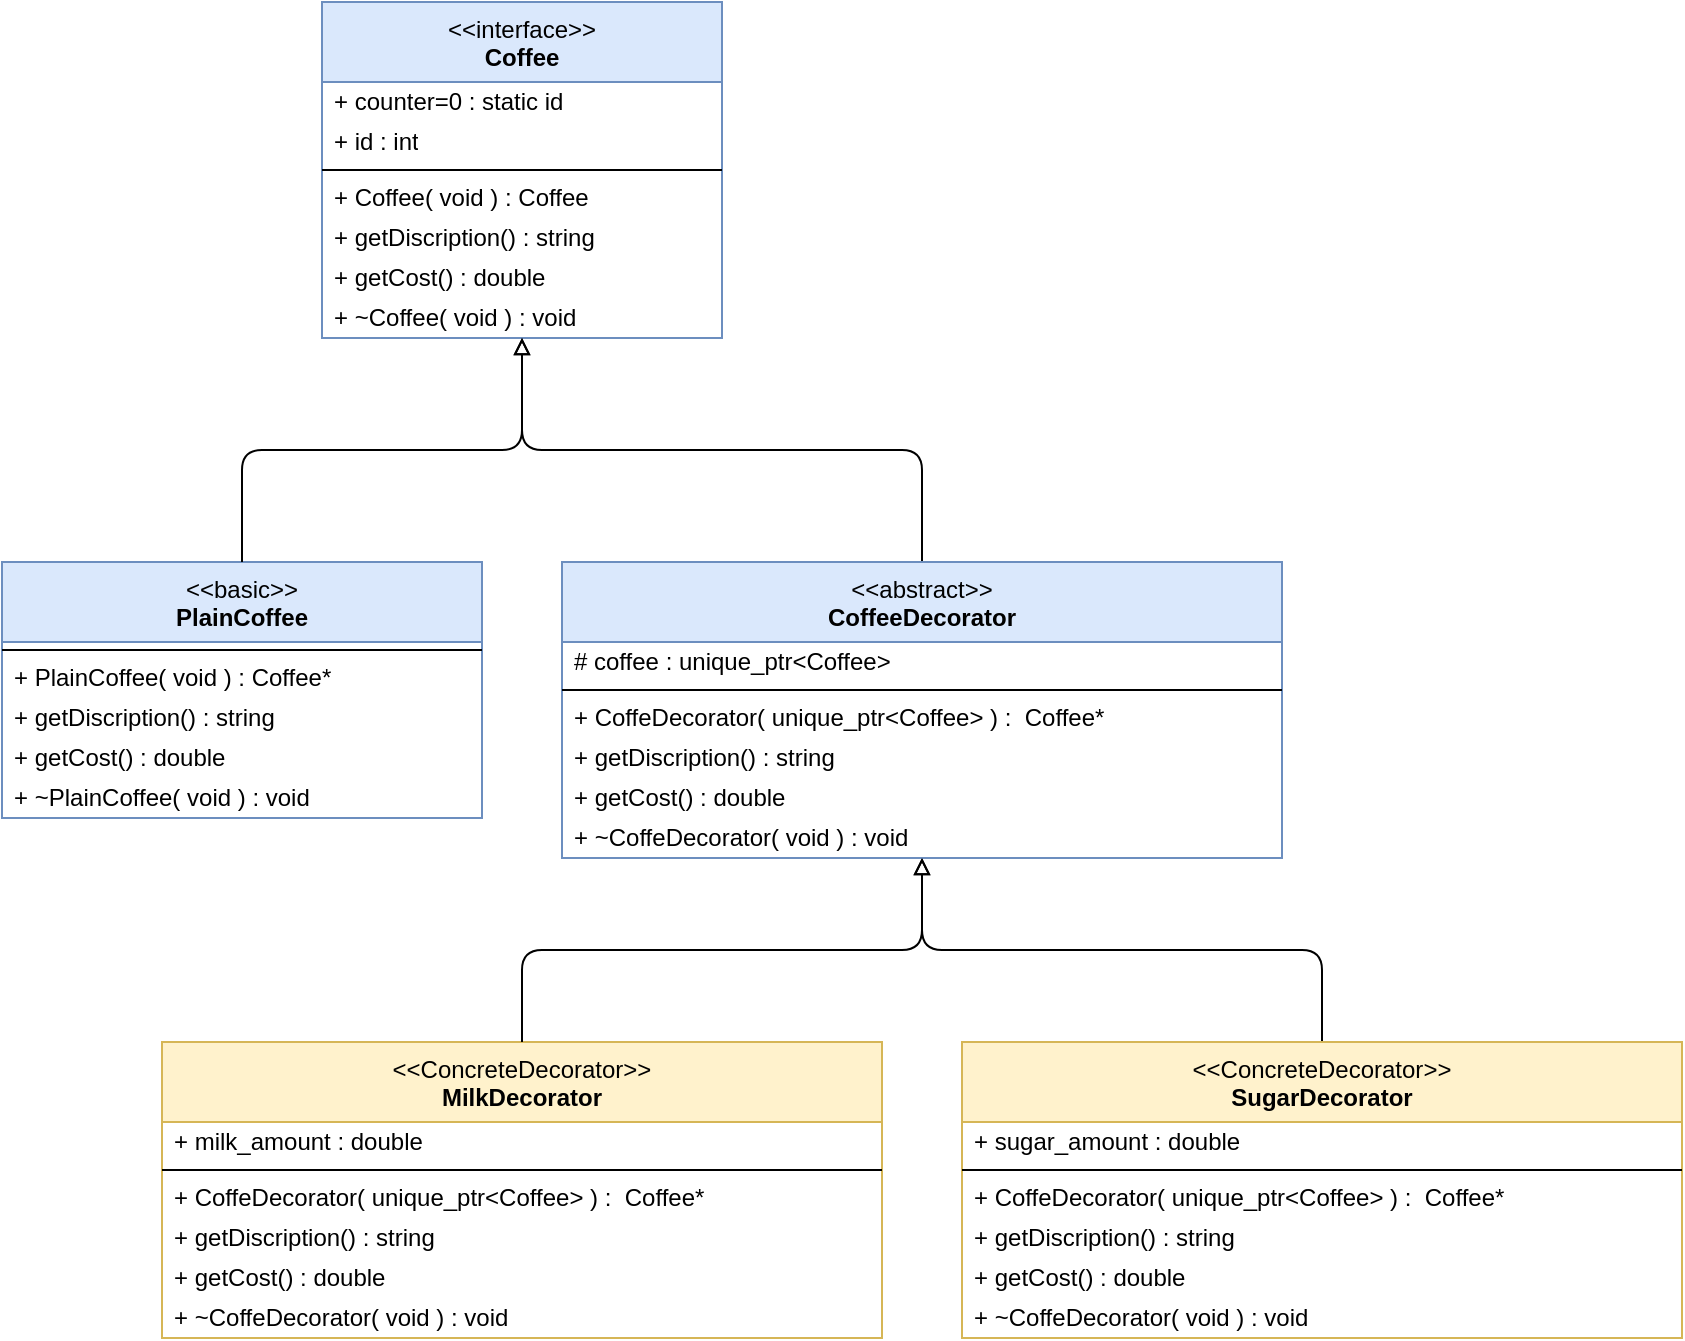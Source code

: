 <mxfile>
    <diagram id="fy5MCX9s85HruKOtmUZA" name="class-diagram">
        <mxGraphModel dx="878" dy="429" grid="1" gridSize="10" guides="1" tooltips="1" connect="1" arrows="1" fold="1" page="1" pageScale="1" pageWidth="827" pageHeight="1169" math="0" shadow="0">
            <root>
                <mxCell id="0"/>
                <mxCell id="1" parent="0"/>
                <mxCell id="14" value="&amp;lt;&amp;lt;interface&amp;gt;&amp;gt;&lt;br&gt;&lt;b&gt;Coffee&lt;/b&gt;" style="swimlane;fontStyle=0;align=center;verticalAlign=top;childLayout=stackLayout;horizontal=1;startSize=40;horizontalStack=0;resizeParent=1;resizeParentMax=0;resizeLast=0;collapsible=0;marginBottom=0;html=1;whiteSpace=wrap;movable=1;resizable=1;rotatable=1;deletable=1;editable=1;locked=0;connectable=1;fillColor=#dae8fc;strokeColor=#6c8ebf;" parent="1" vertex="1">
                    <mxGeometry x="200" y="40" width="200" height="168" as="geometry"/>
                </mxCell>
                <mxCell id="66" value="+ counter=0 : static id" style="text;html=1;strokeColor=none;fillColor=none;align=left;verticalAlign=middle;spacingLeft=4;spacingRight=4;overflow=hidden;rotatable=0;points=[[0,0.5],[1,0.5]];portConstraint=eastwest;whiteSpace=wrap;" parent="14" vertex="1">
                    <mxGeometry y="40" width="200" height="20" as="geometry"/>
                </mxCell>
                <mxCell id="67" value="+ id : int" style="text;html=1;strokeColor=none;fillColor=none;align=left;verticalAlign=middle;spacingLeft=4;spacingRight=4;overflow=hidden;rotatable=0;points=[[0,0.5],[1,0.5]];portConstraint=eastwest;whiteSpace=wrap;" parent="14" vertex="1">
                    <mxGeometry y="60" width="200" height="20" as="geometry"/>
                </mxCell>
                <mxCell id="19" value="" style="line;strokeWidth=1;fillColor=none;align=left;verticalAlign=middle;spacingTop=-1;spacingLeft=3;spacingRight=3;rotatable=0;labelPosition=right;points=[];portConstraint=eastwest;" parent="14" vertex="1">
                    <mxGeometry y="80" width="200" height="8" as="geometry"/>
                </mxCell>
                <mxCell id="68" value="+ Coffee( void ) : Coffee" style="text;html=1;strokeColor=none;fillColor=none;align=left;verticalAlign=middle;spacingLeft=4;spacingRight=4;overflow=hidden;rotatable=0;points=[[0,0.5],[1,0.5]];portConstraint=eastwest;whiteSpace=wrap;" parent="14" vertex="1">
                    <mxGeometry y="88" width="200" height="20" as="geometry"/>
                </mxCell>
                <mxCell id="21" value="+ getDiscription() : string" style="text;html=1;strokeColor=none;fillColor=none;align=left;verticalAlign=middle;spacingLeft=4;spacingRight=4;overflow=hidden;rotatable=0;points=[[0,0.5],[1,0.5]];portConstraint=eastwest;whiteSpace=wrap;" parent="14" vertex="1">
                    <mxGeometry y="108" width="200" height="20" as="geometry"/>
                </mxCell>
                <mxCell id="22" value="+ getCost() : double" style="text;html=1;strokeColor=none;fillColor=none;align=left;verticalAlign=middle;spacingLeft=4;spacingRight=4;overflow=hidden;rotatable=0;points=[[0,0.5],[1,0.5]];portConstraint=eastwest;whiteSpace=wrap;" parent="14" vertex="1">
                    <mxGeometry y="128" width="200" height="20" as="geometry"/>
                </mxCell>
                <mxCell id="70" value="+ ~Coffee( void ) : void" style="text;html=1;strokeColor=none;fillColor=none;align=left;verticalAlign=middle;spacingLeft=4;spacingRight=4;overflow=hidden;rotatable=0;points=[[0,0.5],[1,0.5]];portConstraint=eastwest;whiteSpace=wrap;" parent="14" vertex="1">
                    <mxGeometry y="148" width="200" height="20" as="geometry"/>
                </mxCell>
                <mxCell id="23" value="&amp;lt;&amp;lt;basic&amp;gt;&amp;gt;&lt;br&gt;&lt;b&gt;PlainCoffee&lt;/b&gt;" style="swimlane;fontStyle=0;align=center;verticalAlign=top;childLayout=stackLayout;horizontal=1;startSize=40;horizontalStack=0;resizeParent=1;resizeParentMax=0;resizeLast=0;collapsible=0;marginBottom=0;html=1;whiteSpace=wrap;fillColor=#dae8fc;strokeColor=#6c8ebf;" parent="1" vertex="1">
                    <mxGeometry x="40" y="320" width="240" height="128" as="geometry"/>
                </mxCell>
                <mxCell id="28" value="" style="line;strokeWidth=1;fillColor=none;align=left;verticalAlign=middle;spacingTop=-1;spacingLeft=3;spacingRight=3;rotatable=0;labelPosition=right;points=[];portConstraint=eastwest;" parent="23" vertex="1">
                    <mxGeometry y="40" width="240" height="8" as="geometry"/>
                </mxCell>
                <mxCell id="71" value="+ PlainCoffee( void ) :&amp;nbsp;Coffee*" style="text;html=1;strokeColor=none;fillColor=none;align=left;verticalAlign=middle;spacingLeft=4;spacingRight=4;overflow=hidden;rotatable=0;points=[[0,0.5],[1,0.5]];portConstraint=eastwest;whiteSpace=wrap;" parent="23" vertex="1">
                    <mxGeometry y="48" width="240" height="20" as="geometry"/>
                </mxCell>
                <mxCell id="30" value="+ getDiscription() : string" style="text;html=1;strokeColor=none;fillColor=none;align=left;verticalAlign=middle;spacingLeft=4;spacingRight=4;overflow=hidden;rotatable=0;points=[[0,0.5],[1,0.5]];portConstraint=eastwest;whiteSpace=wrap;" parent="23" vertex="1">
                    <mxGeometry y="68" width="240" height="20" as="geometry"/>
                </mxCell>
                <mxCell id="64" value="+ getCost() : double" style="text;html=1;strokeColor=none;fillColor=none;align=left;verticalAlign=middle;spacingLeft=4;spacingRight=4;overflow=hidden;rotatable=0;points=[[0,0.5],[1,0.5]];portConstraint=eastwest;whiteSpace=wrap;" parent="23" vertex="1">
                    <mxGeometry y="88" width="240" height="20" as="geometry"/>
                </mxCell>
                <mxCell id="72" value="+ ~&lt;span style=&quot;color: rgb(0, 0, 0);&quot;&gt;Plain&lt;/span&gt;Coffee( void ) : void" style="text;html=1;strokeColor=none;fillColor=none;align=left;verticalAlign=middle;spacingLeft=4;spacingRight=4;overflow=hidden;rotatable=0;points=[[0,0.5],[1,0.5]];portConstraint=eastwest;whiteSpace=wrap;" parent="23" vertex="1">
                    <mxGeometry y="108" width="240" height="20" as="geometry"/>
                </mxCell>
                <mxCell id="35" value="&amp;lt;&amp;lt;ConcreteDecorator&amp;gt;&amp;gt;&lt;br&gt;&lt;b&gt;MilkDecorator&lt;/b&gt;" style="swimlane;fontStyle=0;align=center;verticalAlign=top;childLayout=stackLayout;horizontal=1;startSize=40;horizontalStack=0;resizeParent=1;resizeParentMax=0;resizeLast=0;collapsible=0;marginBottom=0;html=1;whiteSpace=wrap;fillColor=#fff2cc;strokeColor=#d6b656;" parent="1" vertex="1">
                    <mxGeometry x="120" y="560" width="360" height="148" as="geometry"/>
                </mxCell>
                <mxCell id="80" value="+ milk_amount : double" style="text;html=1;strokeColor=none;fillColor=none;align=left;verticalAlign=middle;spacingLeft=4;spacingRight=4;overflow=hidden;rotatable=0;points=[[0,0.5],[1,0.5]];portConstraint=eastwest;whiteSpace=wrap;" parent="35" vertex="1">
                    <mxGeometry y="40" width="360" height="20" as="geometry"/>
                </mxCell>
                <mxCell id="37" value="" style="line;strokeWidth=1;fillColor=none;align=left;verticalAlign=middle;spacingTop=-1;spacingLeft=3;spacingRight=3;rotatable=0;labelPosition=right;points=[];portConstraint=eastwest;" parent="35" vertex="1">
                    <mxGeometry y="60" width="360" height="8" as="geometry"/>
                </mxCell>
                <mxCell id="76" value="+ CoffeDecorator(&amp;nbsp;&lt;span style=&quot;color: rgb(0, 0, 0);&quot;&gt;unique_ptr&amp;lt;Coffee&amp;gt;&lt;/span&gt;&amp;nbsp;) :&amp;nbsp;&lt;span style=&quot;color: rgb(0, 0, 0);&quot;&gt;&amp;nbsp;Coffee*&lt;/span&gt;&amp;nbsp;" style="text;html=1;strokeColor=none;fillColor=none;align=left;verticalAlign=middle;spacingLeft=4;spacingRight=4;overflow=hidden;rotatable=0;points=[[0,0.5],[1,0.5]];portConstraint=eastwest;whiteSpace=wrap;" parent="35" vertex="1">
                    <mxGeometry y="68" width="360" height="20" as="geometry"/>
                </mxCell>
                <mxCell id="38" value="+ getDiscription() : string" style="text;html=1;strokeColor=none;fillColor=none;align=left;verticalAlign=middle;spacingLeft=4;spacingRight=4;overflow=hidden;rotatable=0;points=[[0,0.5],[1,0.5]];portConstraint=eastwest;whiteSpace=wrap;" parent="35" vertex="1">
                    <mxGeometry y="88" width="360" height="20" as="geometry"/>
                </mxCell>
                <mxCell id="40" value="+ getCost() : double" style="text;html=1;strokeColor=none;fillColor=none;align=left;verticalAlign=middle;spacingLeft=4;spacingRight=4;overflow=hidden;rotatable=0;points=[[0,0.5],[1,0.5]];portConstraint=eastwest;whiteSpace=wrap;" parent="35" vertex="1">
                    <mxGeometry y="108" width="360" height="20" as="geometry"/>
                </mxCell>
                <mxCell id="77" value="+ ~CoffeDecorator( void&amp;nbsp;) : void&amp;nbsp;" style="text;html=1;strokeColor=none;fillColor=none;align=left;verticalAlign=middle;spacingLeft=4;spacingRight=4;overflow=hidden;rotatable=0;points=[[0,0.5],[1,0.5]];portConstraint=eastwest;whiteSpace=wrap;" parent="35" vertex="1">
                    <mxGeometry y="128" width="360" height="20" as="geometry"/>
                </mxCell>
                <mxCell id="59" style="edgeStyle=orthogonalEdgeStyle;html=1;entryX=0.5;entryY=1;entryDx=0;entryDy=0;endArrow=block;endFill=0;" parent="1" source="41" target="14" edge="1">
                    <mxGeometry relative="1" as="geometry"/>
                </mxCell>
                <mxCell id="61" style="edgeStyle=orthogonalEdgeStyle;html=1;exitX=0.5;exitY=0;exitDx=0;exitDy=0;endArrow=block;endFill=0;" parent="1" source="35" target="41" edge="1">
                    <mxGeometry relative="1" as="geometry"/>
                </mxCell>
                <mxCell id="41" value="&amp;lt;&amp;lt;abstract&amp;gt;&amp;gt;&lt;br&gt;&lt;b&gt;CoffeeDecorator&lt;/b&gt;" style="swimlane;fontStyle=0;align=center;verticalAlign=top;childLayout=stackLayout;horizontal=1;startSize=40;horizontalStack=0;resizeParent=1;resizeParentMax=0;resizeLast=0;collapsible=0;marginBottom=0;html=1;whiteSpace=wrap;fillColor=#dae8fc;strokeColor=#6c8ebf;" parent="1" vertex="1">
                    <mxGeometry x="320" y="320" width="360" height="148" as="geometry"/>
                </mxCell>
                <mxCell id="65" value="# coffee : unique_ptr&amp;lt;Coffee&amp;gt;&amp;nbsp;" style="text;html=1;strokeColor=none;fillColor=none;align=left;verticalAlign=middle;spacingLeft=4;spacingRight=4;overflow=hidden;rotatable=0;points=[[0,0.5],[1,0.5]];portConstraint=eastwest;whiteSpace=wrap;" parent="41" vertex="1">
                    <mxGeometry y="40" width="360" height="20" as="geometry"/>
                </mxCell>
                <mxCell id="44" value="" style="line;strokeWidth=1;fillColor=none;align=left;verticalAlign=middle;spacingTop=-1;spacingLeft=3;spacingRight=3;rotatable=0;labelPosition=right;points=[];portConstraint=eastwest;" parent="41" vertex="1">
                    <mxGeometry y="60" width="360" height="8" as="geometry"/>
                </mxCell>
                <mxCell id="73" value="+ CoffeDecorator(&amp;nbsp;&lt;span style=&quot;color: rgb(0, 0, 0);&quot;&gt;unique_ptr&amp;lt;Coffee&amp;gt;&lt;/span&gt;&amp;nbsp;) :&amp;nbsp;&lt;span style=&quot;color: rgb(0, 0, 0);&quot;&gt;&amp;nbsp;Coffee*&lt;/span&gt;&amp;nbsp;" style="text;html=1;strokeColor=none;fillColor=none;align=left;verticalAlign=middle;spacingLeft=4;spacingRight=4;overflow=hidden;rotatable=0;points=[[0,0.5],[1,0.5]];portConstraint=eastwest;whiteSpace=wrap;" parent="41" vertex="1">
                    <mxGeometry y="68" width="360" height="20" as="geometry"/>
                </mxCell>
                <mxCell id="45" value="+ getDiscription() : string" style="text;html=1;strokeColor=none;fillColor=none;align=left;verticalAlign=middle;spacingLeft=4;spacingRight=4;overflow=hidden;rotatable=0;points=[[0,0.5],[1,0.5]];portConstraint=eastwest;whiteSpace=wrap;" parent="41" vertex="1">
                    <mxGeometry y="88" width="360" height="20" as="geometry"/>
                </mxCell>
                <mxCell id="46" value="+ getCost() : double" style="text;html=1;strokeColor=none;fillColor=none;align=left;verticalAlign=middle;spacingLeft=4;spacingRight=4;overflow=hidden;rotatable=0;points=[[0,0.5],[1,0.5]];portConstraint=eastwest;whiteSpace=wrap;" parent="41" vertex="1">
                    <mxGeometry y="108" width="360" height="20" as="geometry"/>
                </mxCell>
                <mxCell id="74" value="+ ~CoffeDecorator( void&amp;nbsp;) : void&amp;nbsp;" style="text;html=1;strokeColor=none;fillColor=none;align=left;verticalAlign=middle;spacingLeft=4;spacingRight=4;overflow=hidden;rotatable=0;points=[[0,0.5],[1,0.5]];portConstraint=eastwest;whiteSpace=wrap;" parent="41" vertex="1">
                    <mxGeometry y="128" width="360" height="20" as="geometry"/>
                </mxCell>
                <mxCell id="63" style="edgeStyle=orthogonalEdgeStyle;html=1;entryX=0.5;entryY=1;entryDx=0;entryDy=0;endArrow=block;endFill=0;" parent="1" source="47" target="41" edge="1">
                    <mxGeometry relative="1" as="geometry"/>
                </mxCell>
                <mxCell id="47" value="&amp;lt;&amp;lt;&lt;span style=&quot;color: rgb(0, 0, 0);&quot;&gt;ConcreteDecorator&lt;/span&gt;&amp;gt;&amp;gt;&lt;br&gt;&lt;b&gt;SugarDecorator&lt;/b&gt;" style="swimlane;fontStyle=0;align=center;verticalAlign=top;childLayout=stackLayout;horizontal=1;startSize=40;horizontalStack=0;resizeParent=1;resizeParentMax=0;resizeLast=0;collapsible=0;marginBottom=0;html=1;whiteSpace=wrap;fillColor=#fff2cc;strokeColor=#d6b656;" parent="1" vertex="1">
                    <mxGeometry x="520" y="560" width="360" height="148" as="geometry"/>
                </mxCell>
                <mxCell id="81" value="+ sugar_amount : double" style="text;html=1;strokeColor=none;fillColor=none;align=left;verticalAlign=middle;spacingLeft=4;spacingRight=4;overflow=hidden;rotatable=0;points=[[0,0.5],[1,0.5]];portConstraint=eastwest;whiteSpace=wrap;" parent="47" vertex="1">
                    <mxGeometry y="40" width="360" height="20" as="geometry"/>
                </mxCell>
                <mxCell id="50" value="" style="line;strokeWidth=1;fillColor=none;align=left;verticalAlign=middle;spacingTop=-1;spacingLeft=3;spacingRight=3;rotatable=0;labelPosition=right;points=[];portConstraint=eastwest;" parent="47" vertex="1">
                    <mxGeometry y="60" width="360" height="8" as="geometry"/>
                </mxCell>
                <mxCell id="79" value="+ CoffeDecorator(&amp;nbsp;&lt;span style=&quot;color: rgb(0, 0, 0);&quot;&gt;unique_ptr&amp;lt;Coffee&amp;gt;&lt;/span&gt;&amp;nbsp;) :&amp;nbsp;&lt;span style=&quot;color: rgb(0, 0, 0);&quot;&gt;&amp;nbsp;Coffee*&lt;/span&gt;&amp;nbsp;" style="text;html=1;strokeColor=none;fillColor=none;align=left;verticalAlign=middle;spacingLeft=4;spacingRight=4;overflow=hidden;rotatable=0;points=[[0,0.5],[1,0.5]];portConstraint=eastwest;whiteSpace=wrap;" parent="47" vertex="1">
                    <mxGeometry y="68" width="360" height="20" as="geometry"/>
                </mxCell>
                <mxCell id="51" value="+ getDiscription() : string" style="text;html=1;strokeColor=none;fillColor=none;align=left;verticalAlign=middle;spacingLeft=4;spacingRight=4;overflow=hidden;rotatable=0;points=[[0,0.5],[1,0.5]];portConstraint=eastwest;whiteSpace=wrap;" parent="47" vertex="1">
                    <mxGeometry y="88" width="360" height="20" as="geometry"/>
                </mxCell>
                <mxCell id="52" value="+ getCost() : double" style="text;html=1;strokeColor=none;fillColor=none;align=left;verticalAlign=middle;spacingLeft=4;spacingRight=4;overflow=hidden;rotatable=0;points=[[0,0.5],[1,0.5]];portConstraint=eastwest;whiteSpace=wrap;" parent="47" vertex="1">
                    <mxGeometry y="108" width="360" height="20" as="geometry"/>
                </mxCell>
                <mxCell id="78" value="+ ~CoffeDecorator( void&amp;nbsp;) : void&amp;nbsp;" style="text;html=1;strokeColor=none;fillColor=none;align=left;verticalAlign=middle;spacingLeft=4;spacingRight=4;overflow=hidden;rotatable=0;points=[[0,0.5],[1,0.5]];portConstraint=eastwest;whiteSpace=wrap;" parent="47" vertex="1">
                    <mxGeometry y="128" width="360" height="20" as="geometry"/>
                </mxCell>
                <mxCell id="58" style="html=1;endArrow=block;endFill=0;exitX=0.5;exitY=0;exitDx=0;exitDy=0;elbow=vertical;edgeStyle=orthogonalEdgeStyle;" parent="1" source="23" target="14" edge="1">
                    <mxGeometry relative="1" as="geometry"/>
                </mxCell>
            </root>
        </mxGraphModel>
    </diagram>
</mxfile>